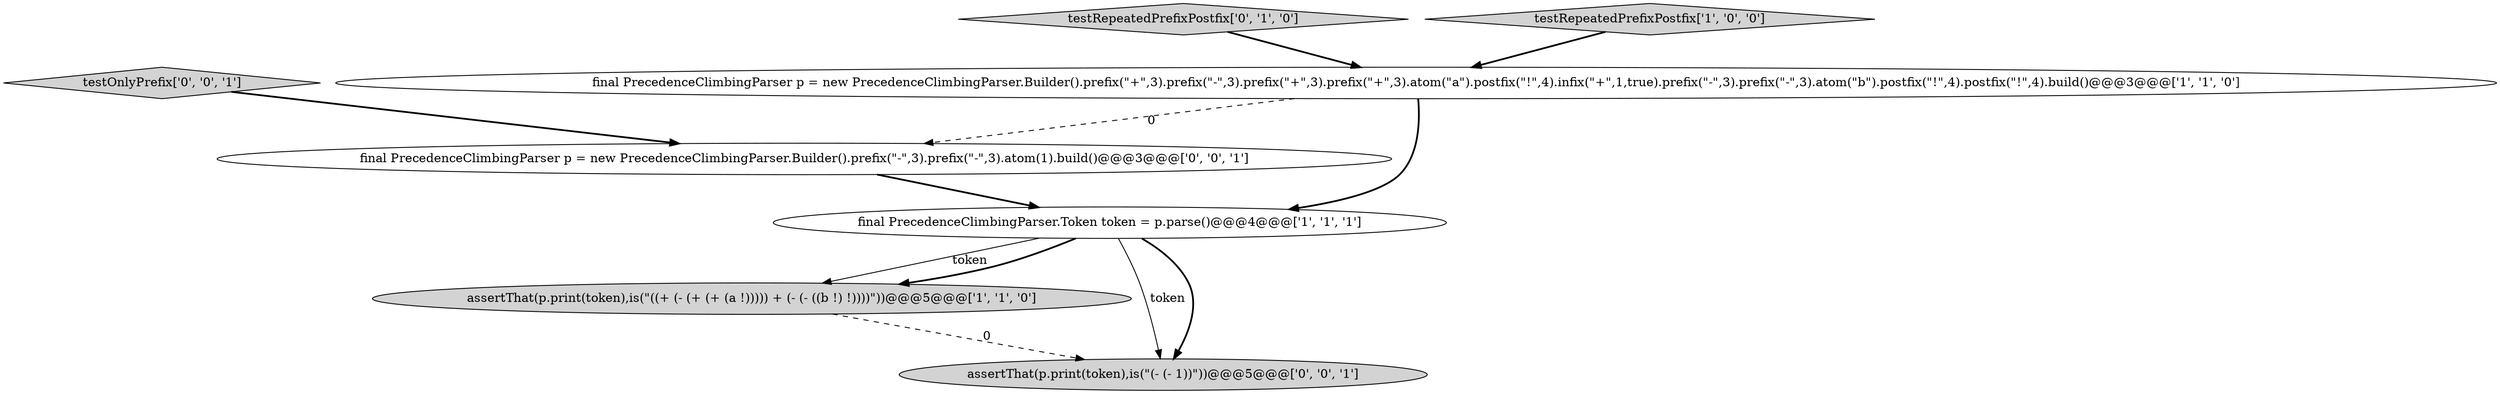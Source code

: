 digraph {
6 [style = filled, label = "testOnlyPrefix['0', '0', '1']", fillcolor = lightgray, shape = diamond image = "AAA0AAABBB3BBB"];
7 [style = filled, label = "final PrecedenceClimbingParser p = new PrecedenceClimbingParser.Builder().prefix(\"-\",3).prefix(\"-\",3).atom(1).build()@@@3@@@['0', '0', '1']", fillcolor = white, shape = ellipse image = "AAA0AAABBB3BBB"];
4 [style = filled, label = "testRepeatedPrefixPostfix['0', '1', '0']", fillcolor = lightgray, shape = diamond image = "AAA0AAABBB2BBB"];
0 [style = filled, label = "final PrecedenceClimbingParser.Token token = p.parse()@@@4@@@['1', '1', '1']", fillcolor = white, shape = ellipse image = "AAA0AAABBB1BBB"];
1 [style = filled, label = "assertThat(p.print(token),is(\"((+ (- (+ (+ (a !))))) + (- (- ((b !) !))))\"))@@@5@@@['1', '1', '0']", fillcolor = lightgray, shape = ellipse image = "AAA0AAABBB1BBB"];
2 [style = filled, label = "testRepeatedPrefixPostfix['1', '0', '0']", fillcolor = lightgray, shape = diamond image = "AAA0AAABBB1BBB"];
3 [style = filled, label = "final PrecedenceClimbingParser p = new PrecedenceClimbingParser.Builder().prefix(\"+\",3).prefix(\"-\",3).prefix(\"+\",3).prefix(\"+\",3).atom(\"a\").postfix(\"!\",4).infix(\"+\",1,true).prefix(\"-\",3).prefix(\"-\",3).atom(\"b\").postfix(\"!\",4).postfix(\"!\",4).build()@@@3@@@['1', '1', '0']", fillcolor = white, shape = ellipse image = "AAA0AAABBB1BBB"];
5 [style = filled, label = "assertThat(p.print(token),is(\"(- (- 1))\"))@@@5@@@['0', '0', '1']", fillcolor = lightgray, shape = ellipse image = "AAA0AAABBB3BBB"];
4->3 [style = bold, label=""];
0->1 [style = solid, label="token"];
7->0 [style = bold, label=""];
1->5 [style = dashed, label="0"];
6->7 [style = bold, label=""];
3->7 [style = dashed, label="0"];
0->1 [style = bold, label=""];
0->5 [style = solid, label="token"];
3->0 [style = bold, label=""];
2->3 [style = bold, label=""];
0->5 [style = bold, label=""];
}
